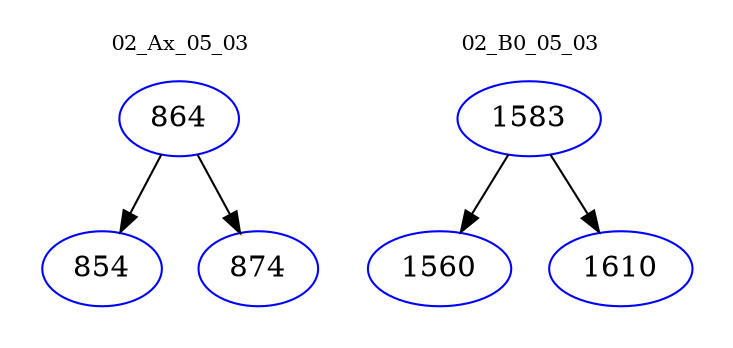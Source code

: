 digraph{
subgraph cluster_0 {
color = white
label = "02_Ax_05_03";
fontsize=10;
T0_864 [label="864", color="blue"]
T0_864 -> T0_854 [color="black"]
T0_854 [label="854", color="blue"]
T0_864 -> T0_874 [color="black"]
T0_874 [label="874", color="blue"]
}
subgraph cluster_1 {
color = white
label = "02_B0_05_03";
fontsize=10;
T1_1583 [label="1583", color="blue"]
T1_1583 -> T1_1560 [color="black"]
T1_1560 [label="1560", color="blue"]
T1_1583 -> T1_1610 [color="black"]
T1_1610 [label="1610", color="blue"]
}
}
